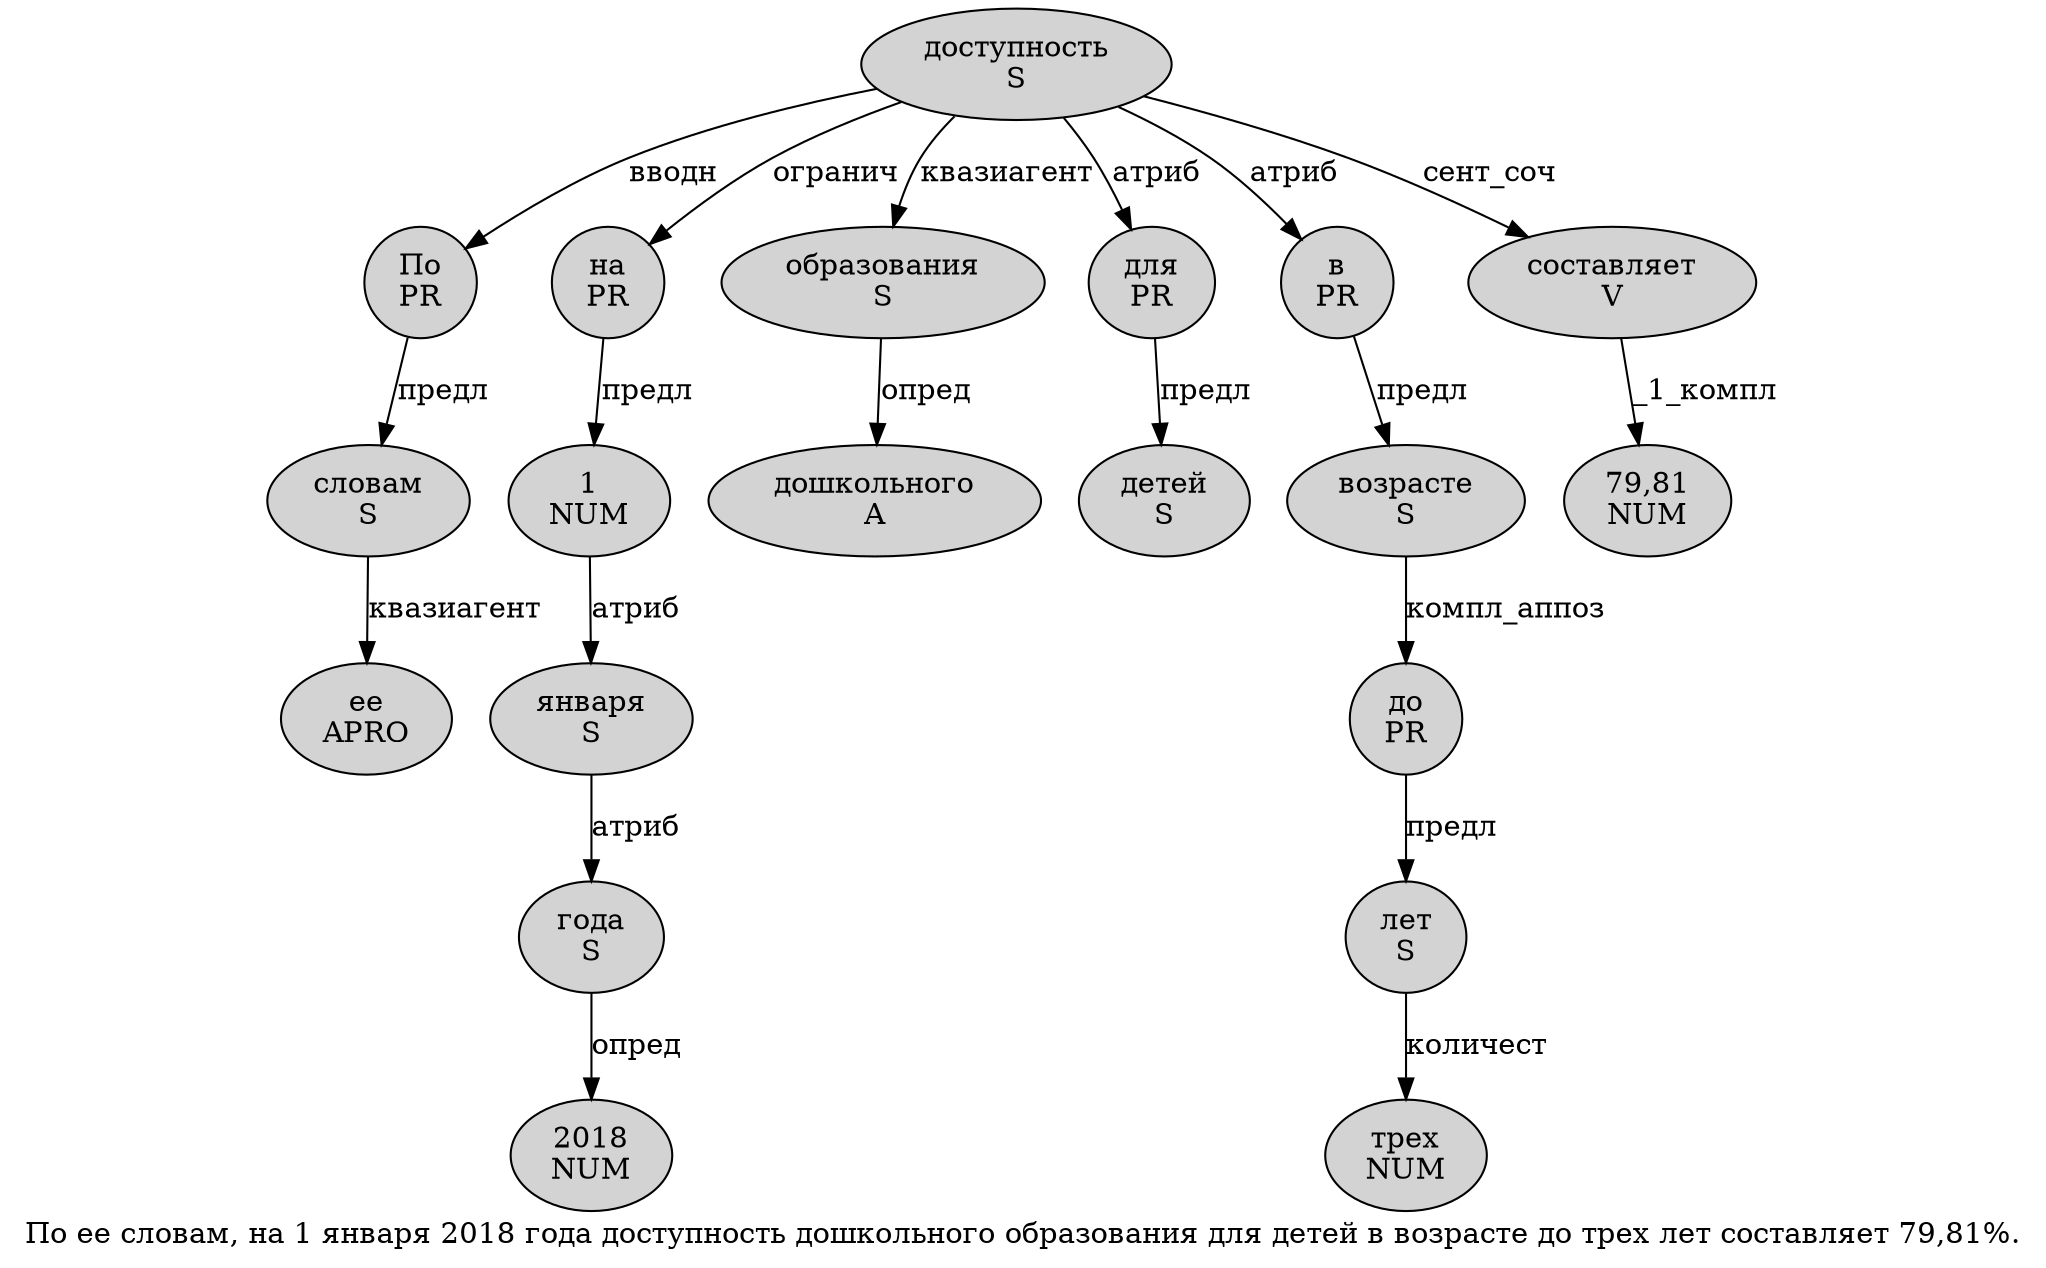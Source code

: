 digraph SENTENCE_786 {
	graph [label="По ее словам, на 1 января 2018 года доступность дошкольного образования для детей в возрасте до трех лет составляет 79,81%."]
	node [style=filled]
		0 [label="По
PR" color="" fillcolor=lightgray penwidth=1 shape=ellipse]
		1 [label="ее
APRO" color="" fillcolor=lightgray penwidth=1 shape=ellipse]
		2 [label="словам
S" color="" fillcolor=lightgray penwidth=1 shape=ellipse]
		4 [label="на
PR" color="" fillcolor=lightgray penwidth=1 shape=ellipse]
		5 [label="1
NUM" color="" fillcolor=lightgray penwidth=1 shape=ellipse]
		6 [label="января
S" color="" fillcolor=lightgray penwidth=1 shape=ellipse]
		7 [label="2018
NUM" color="" fillcolor=lightgray penwidth=1 shape=ellipse]
		8 [label="года
S" color="" fillcolor=lightgray penwidth=1 shape=ellipse]
		9 [label="доступность
S" color="" fillcolor=lightgray penwidth=1 shape=ellipse]
		10 [label="дошкольного
A" color="" fillcolor=lightgray penwidth=1 shape=ellipse]
		11 [label="образования
S" color="" fillcolor=lightgray penwidth=1 shape=ellipse]
		12 [label="для
PR" color="" fillcolor=lightgray penwidth=1 shape=ellipse]
		13 [label="детей
S" color="" fillcolor=lightgray penwidth=1 shape=ellipse]
		14 [label="в
PR" color="" fillcolor=lightgray penwidth=1 shape=ellipse]
		15 [label="возрасте
S" color="" fillcolor=lightgray penwidth=1 shape=ellipse]
		16 [label="до
PR" color="" fillcolor=lightgray penwidth=1 shape=ellipse]
		17 [label="трех
NUM" color="" fillcolor=lightgray penwidth=1 shape=ellipse]
		18 [label="лет
S" color="" fillcolor=lightgray penwidth=1 shape=ellipse]
		19 [label="составляет
V" color="" fillcolor=lightgray penwidth=1 shape=ellipse]
		20 [label="79,81
NUM" color="" fillcolor=lightgray penwidth=1 shape=ellipse]
			19 -> 20 [label="_1_компл"]
			6 -> 8 [label="атриб"]
			12 -> 13 [label="предл"]
			5 -> 6 [label="атриб"]
			18 -> 17 [label="количест"]
			4 -> 5 [label="предл"]
			15 -> 16 [label="компл_аппоз"]
			14 -> 15 [label="предл"]
			9 -> 0 [label="вводн"]
			9 -> 4 [label="огранич"]
			9 -> 11 [label="квазиагент"]
			9 -> 12 [label="атриб"]
			9 -> 14 [label="атриб"]
			9 -> 19 [label="сент_соч"]
			11 -> 10 [label="опред"]
			2 -> 1 [label="квазиагент"]
			0 -> 2 [label="предл"]
			16 -> 18 [label="предл"]
			8 -> 7 [label="опред"]
}